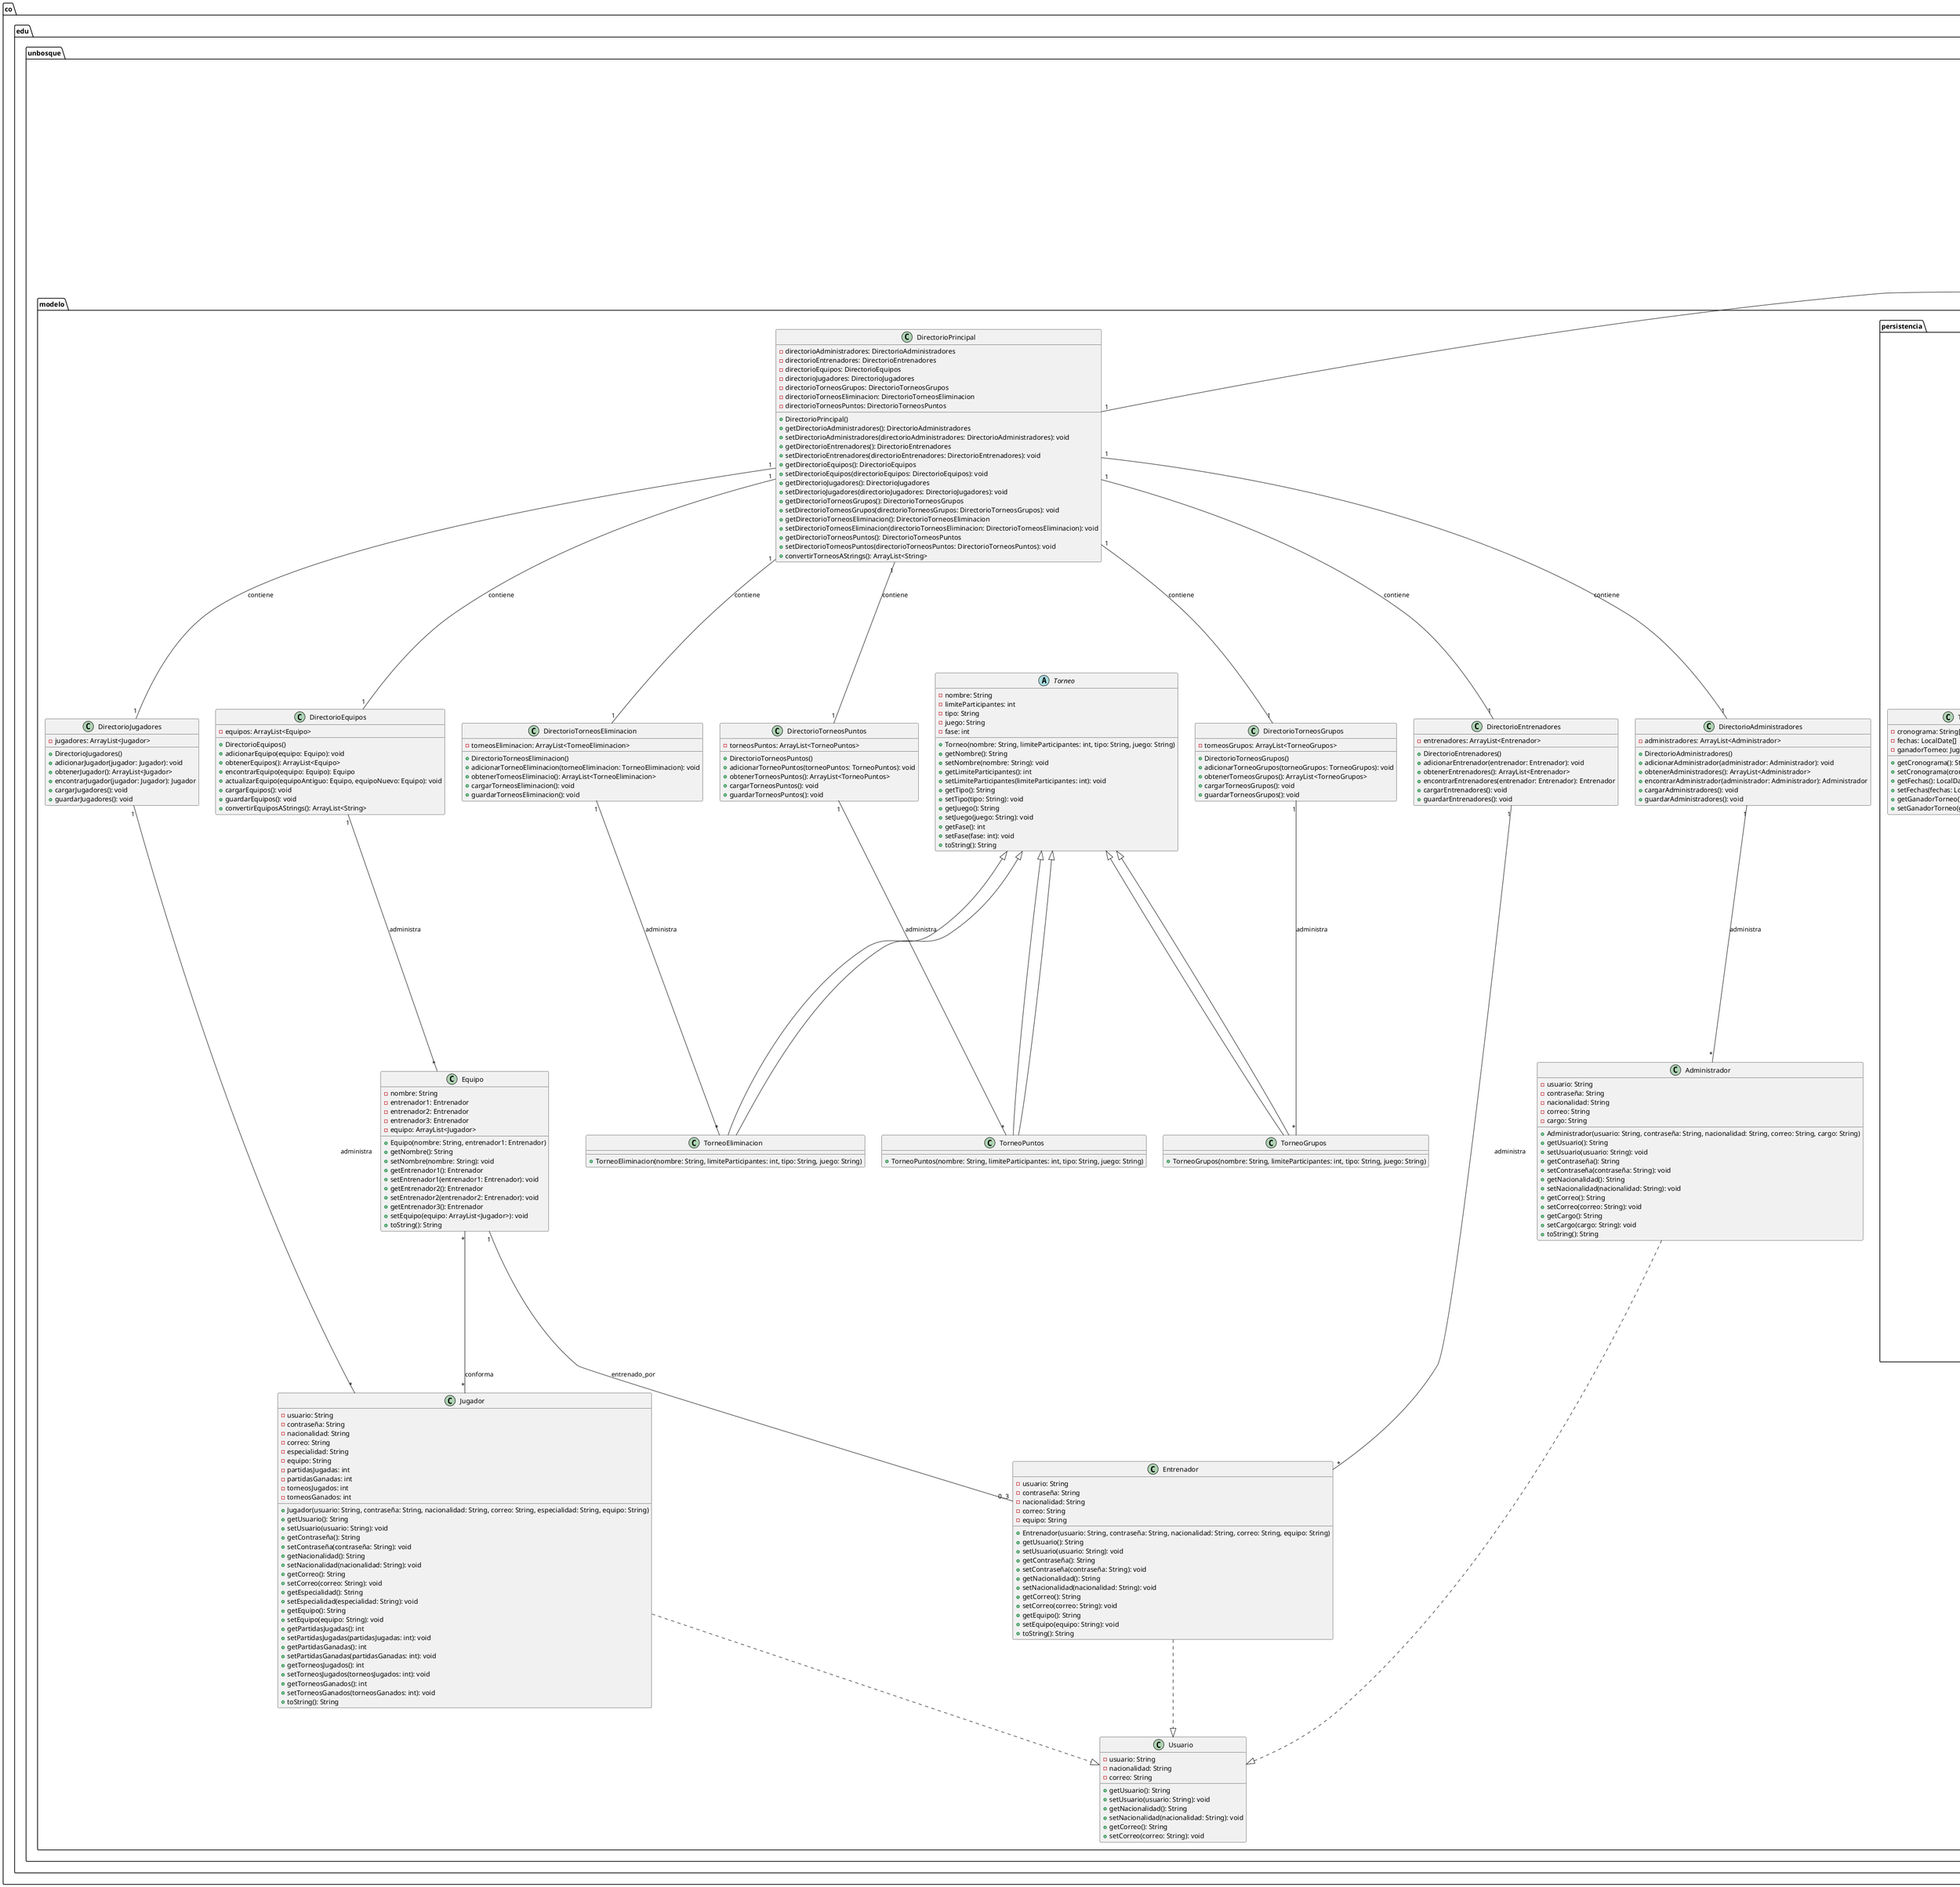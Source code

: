@startuml
' =========================
' MODELO
' =========================
package "co.edu.unbosque.modelo" {
    class Usuario {
        - usuario: String
        - nacionalidad: String
        - correo: String
        + getUsuario(): String
        + setUsuario(usuario: String): void
        + getNacionalidad(): String
        + setNacionalidad(nacionalidad: String): void
        + getCorreo(): String
        + setCorreo(correo: String): void
    }

    class Administrador {
        - usuario: String
        - contraseña: String
        - nacionalidad: String
        - correo: String
        - cargo: String
        + Administrador(usuario: String, contraseña: String, nacionalidad: String, correo: String, cargo: String)
        + getUsuario(): String
        + setUsuario(usuario: String): void
        + getContraseña(): String
        + setContraseña(contraseña: String): void
        + getNacionalidad(): String
        + setNacionalidad(nacionalidad: String): void
        + getCorreo(): String
        + setCorreo(correo: String): void
        + getCargo(): String
        + setCargo(cargo: String): void
        + toString(): String
    }

    class Entrenador {
        - usuario: String
        - contraseña: String
        - nacionalidad: String
        - correo: String
        - equipo: String
        + Entrenador(usuario: String, contraseña: String, nacionalidad: String, correo: String, equipo: String)
        + getUsuario(): String
        + setUsuario(usuario: String): void
        + getContraseña(): String
        + setContraseña(contraseña: String): void
        + getNacionalidad(): String
        + setNacionalidad(nacionalidad: String): void
        + getCorreo(): String
        + setCorreo(correo: String): void
        + getEquipo(): String
        + setEquipo(equipo: String): void
        + toString(): String
    }

    class Jugador {
        - usuario: String
        - contraseña: String
        - nacionalidad: String
        - correo: String
        - especialidad: String
        - equipo: String
        - partidasJugadas: int
        - partidasGanadas: int
        - torneosJugados: int
        - torneosGanados: int
        + Jugador(usuario: String, contraseña: String, nacionalidad: String, correo: String, especialidad: String, equipo: String)
        + getUsuario(): String
        + setUsuario(usuario: String): void
        + getContraseña(): String
        + setContraseña(contraseña: String): void
        + getNacionalidad(): String
        + setNacionalidad(nacionalidad: String): void
        + getCorreo(): String
        + setCorreo(correo: String): void
        + getEspecialidad(): String
        + setEspecialidad(especialidad: String): void
        + getEquipo(): String
        + setEquipo(equipo: String): void
        + getPartidasJugadas(): int
        + setPartidasJugadas(partidasJugadas: int): void
        + getPartidasGanadas(): int
        + setPartidasGanadas(partidasGanadas: int): void
        + getTorneosJugados(): int
        + setTorneosJugados(torneosJugados: int): void
        + getTorneosGanados(): int
        + setTorneosGanados(torneosGanados: int): void
        + toString(): String
    }

    class Equipo {
        - nombre: String
        - entrenador1: Entrenador
        - entrenador2: Entrenador
        - entrenador3: Entrenador
        - equipo: ArrayList<Jugador>
        + Equipo(nombre: String, entrenador1: Entrenador)
        + getNombre(): String
        + setNombre(nombre: String): void
        + getEntrenador1(): Entrenador
        + setEntrenador1(entrenador1: Entrenador): void
        + getEntrenador2(): Entrenador
        + setEntrenador2(entrenador2: Entrenador): void
        + getEntrenador3(): Entrenador
        + setEquipo(equipo: ArrayList<Jugador>): void
        + toString(): String
    }

    abstract class Torneo {
        - nombre: String
        - limiteParticipantes: int
        - tipo: String
        - juego: String
        - fase: int
        + Torneo(nombre: String, limiteParticipantes: int, tipo: String, juego: String)
        + getNombre(): String
        + setNombre(nombre: String): void
        + getLimiteParticipantes(): int
        + setLimiteParticipantes(limiteParticipantes: int): void
        + getTipo(): String
        + setTipo(tipo: String): void
        + getJuego(): String
        + setJuego(juego: String): void
        + getFase(): int
        + setFase(fase: int): void
        + toString(): String
    }

    class TorneoEliminacion extends Torneo {
        + TorneoEliminacion(nombre: String, limiteParticipantes: int, tipo: String, juego: String)
    }

    class TorneoGrupos extends Torneo {
        + TorneoGrupos(nombre: String, limiteParticipantes: int, tipo: String, juego: String)
    }

    class TorneoPuntos extends Torneo {
        + TorneoPuntos(nombre: String, limiteParticipantes: int, tipo: String, juego: String)
    }

    class DirectorioPrincipal {
        - directorioAdministradores: DirectorioAdministradores
        - directorioEntrenadores: DirectorioEntrenadores
        - directorioEquipos: DirectorioEquipos
        - directorioJugadores: DirectorioJugadores
        - directorioTorneosGrupos: DirectorioTorneosGrupos
        - directorioTorneosEliminacion: DirectorioTorneosEliminacion
        - directorioTorneosPuntos: DirectorioTorneosPuntos
        + DirectorioPrincipal()
        + getDirectorioAdministradores(): DirectorioAdministradores
        + setDirectorioAdministradores(directorioAdministradores: DirectorioAdministradores): void
        + getDirectorioEntrenadores(): DirectorioEntrenadores
        + setDirectorioEntrenadores(directorioEntrenadores: DirectorioEntrenadores): void
        + getDirectorioEquipos(): DirectorioEquipos
        + setDirectorioEquipos(directorioEquipos: DirectorioEquipos): void
        + getDirectorioJugadores(): DirectorioJugadores
        + setDirectorioJugadores(directorioJugadores: DirectorioJugadores): void
        + getDirectorioTorneosGrupos(): DirectorioTorneosGrupos
        + setDirectorioTorneosGrupos(directorioTorneosGrupos: DirectorioTorneosGrupos): void
        + getDirectorioTorneosEliminacion(): DirectorioTorneosEliminacion
        + setDirectorioTorneosEliminacion(directorioTorneosEliminacion: DirectorioTorneosEliminacion): void
        + getDirectorioTorneosPuntos(): DirectorioTorneosPuntos
        + setDirectorioTorneosPuntos(directorioTorneosPuntos: DirectorioTorneosPuntos): void
        + convertirTorneosAStrings(): ArrayList<String>
    }

    class DirectorioAdministradores {
        - administradores: ArrayList<Administrador>
        + DirectorioAdministradores()
        + adicionarAdministrador(administrador: Administrador): void
        + obtenerAdministradores(): ArrayList<Administrador>
        + encontrarAdministrador(administrador: Administrador): Administrador
        + cargarAdministradores(): void
        + guardarAdministradores(): void
    }

    class DirectorioEntrenadores {
        - entrenadores: ArrayList<Entrenador>
        + DirectorioEntrenadores()
        + adicionarEntrenador(entrenador: Entrenador): void
        + obtenerEntrenadores(): ArrayList<Entrenador>
        + encontrarEntrenadores(entrenador: Entrenador): Entrenador
        + cargarEntrenadores(): void
        + guardarEntrenadores(): void
    }

    class DirectorioEquipos {
        - equipos: ArrayList<Equipo>
        + DirectorioEquipos()
        + adicionarEquipo(equipo: Equipo): void
        + obtenerEquipos(): ArrayList<Equipo>
        + encontrarEquipo(equipo: Equipo): Equipo
        + actualizarEquipo(equipoAntiguo: Equipo, equipoNuevo: Equipo): void
        + cargarEquipos(): void
        + guardarEquipos(): void
        + convertirEquiposAStrings(): ArrayList<String>
    }

    class DirectorioJugadores {
        - jugadores: ArrayList<Jugador>
        + DirectorioJugadores()
        + adicionarJugador(jugador: Jugador): void
        + obtenerJugador(): ArrayList<Jugador>
        + encontrarJugador(jugador: Jugador): Jugador
        + cargarJugadores(): void
        + guardarJugadores(): void
    }

    class DirectorioTorneosGrupos {
        - torneosGrupos: ArrayList<TorneoGrupos>
        + DirectorioTorneosGrupos()
        + adicionarTorneoGrupos(torneoGrupos: TorneoGrupos): void
        + obtenerTorneosGrupos(): ArrayList<TorneoGrupos>
        + cargarTorneosGrupos(): void
        + guardarTorneosGrupos(): void
    }

    class DirectorioTorneosEliminacion {
        - torneosEliminacion: ArrayList<TorneoEliminacion>
        + DirectorioTorneosEliminacion()
        + adicionarTorneoEliminacion(torneoEliminacion: TorneoEliminacion): void
        + obtenerTorneosEliminacio(): ArrayList<TorneoEliminacion>
        + cargarTorneosEliminacion(): void
        + guardarTorneosEliminacion(): void
    }

    class DirectorioTorneosPuntos {
        - torneosPuntos: ArrayList<TorneoPuntos>
        + DirectorioTorneosPuntos()
        + adicionarTorneoPuntos(torneoPuntos: TorneoPuntos): void
        + obtenerTorneosPuntos(): ArrayList<TorneoPuntos>
        + cargarTorneosPuntos(): void
        + guardarTorneosPuntos(): void
    }
}

' =========================
' VISTA
' =========================
package "co.edu.unbosque.vista" {
    class Vista {
        - ventanaAvanzeTorneo: VentanaAvanzeYInicioTorneo
        - ventanaCrearEquipo: VentanaCrearEquipo
        - ventanaCrearTorneo: VentanaCrearTorneo
        - ventanaCronograma: VentanaCronograma
        - ventanaDatosTorneo: VentanaDatosTorneo
        - ventanaInicioSesion: VentanaInicioSesion
        - ventanaPrincipalAdmin: VentanaPrincipalAdmin
        - ventanaPrincipalEntrenador: VentanaPrincipalEntrenador
        - ventanaPrincipalJugador: VentanaPrincipalJugador
        - ventanaRegistroAdmin: VentanaRegistroAdmin
        - ventanaRegistroEntrenador: VentanaRegistroEntrenador
        - ventanaRegistroJugador: VentanaRegistroJugador
        + Vista()
        + mostrarMensaje(mensaje: String): void
        + getVentanaAvanzeTorneo(): VentanaAvanzeYInicioTorneo
        + getVentanaCrearEquipo(): VentanaCrearEquipo
        + getVentanaCrearTorneo(): VentanaCrearTorneo
        + getVentanaCronograma(): VentanaCronograma
        + getVentanaDatosTorneo(): VentanaDatosTorneo
        + getVentanaInicioSesion(): VentanaInicioSesion
        + getVentanaPrincipalAdmin(): VentanaPrincipalAdmin
        + getVentanaPrincipalEntrenador(): VentanaPrincipalEntrenador
        + getVentanaPrincipalJugador(): VentanaPrincipalJugador
        + getVentanaRegistroAdmin(): VentanaRegistroAdmin
        + getVentanaRegistroEntrenador(): VentanaRegistroEntrenador
        + getVentanaRegistroJugador(): VentanaRegistroJugador
    }

    class VentanaAvanzeYInicioTorneo {
        - panelAvanceYInicioTorneo: PanelAvanceYInicioTorneo
        + VentanaAvanzeYInicioTorneo()
        + getPanelAvanceYInicioTorneo(): PanelAvanceYInicioTorneo
        + setPanelAvanceYInicioTorneo(panelAvanceYInicioTorneo: PanelAvanceYInicioTorneo): void
    }

    class VentanaCrearEquipo {
        - panelCrearEquipo: PanelCrearEquipo
        + VentanaCrearEquipo()
        + getPanelCrearEquipo(): PanelCrearEquipo
        + setPanelCrearEquipo(panelCrearEquipo: PanelCrearEquipo): void
    }

    class VentanaCrearTorneo {
        - panelCrearTorneo: PanelCrearTorneo
        + VentanaCrearTorneo()
        + getPanelCrearTorneo(): PanelCrearTorneo
        + setPanelCrearTorneo(panelCrearTorneo: PanelCrearTorneo): void
    }

    class VentanaCronograma {
        - panelCronograma: PanelCronograma
        + VentanaCronograma()
        + getPanelCronograma(): PanelCronograma
        + setPanelCronograma(panelCronograma: PanelCronograma): void
    }

    class VentanaDatosTorneo {
        - panelDatosTorneo: PanelDatosTorneo
        + VentanaDatosTorneo()
        + getPanelDatosTorneo(): PanelDatosTorneo
        + setPanelDatosTorneo(panelDatosTorneo: PanelDatosTorneo): void
    }

    class VentanaInicioSesion {
        - panelInicioSesion: PanelInicioSesion
        + VentanaInicioSesion()
        + getPanelInicioSesion(): PanelInicioSesion
        + setPanelInicioSesion(panelInicioSesion: PanelInicioSesion): void
    }

    class VentanaPrincipalAdmin {
        - panelPrincipalAdmin: PanelPrincipalAdmin
        + VentanaPrincipalAdmin()
        + getPanelPrincipalAdmin(): PanelPrincipalAdmin
        + setPanelPrincipalAdmin(panelPrincipalAdmin: PanelPrincipalAdmin): void
    }

    class VentanaPrincipalEntrenador {
        - panelPrincipalEntrenador: PanelPrincipalEntrenador
        + VentanaPrincipalEntrenador()
        + getPanelPrincipalEntrenador(): PanelPrincipalEntrenador
        + setPanelPrincipalEntrenador(panelPrincipalEntrenador: PanelPrincipalEntrenador): void
    }

    class VentanaPrincipalJugador {
        - panelPrincipalJugador: PanelPrincipalJugador
        + VentanaPrincipalJugador()
        + getPanelPrincipalJugador(): PanelPrincipalJugador
        + setPanelPrincipalJugador(panelPrincipalJugador: PanelPrincipalJugador): void
    }

    class VentanaRegistroAdmin {
        - panelRegistroAdmin: PanelRegistroAdmin
        + VentanaRegistroAdmin()
        + getPanelRegistroAdmin(): PanelRegistroAdmin
        + setPanelRegistroAdmin(panelRegistroAdmin: PanelRegistroAdmin): void
    }

    class VentanaRegistroEntrenador {
        - panelRegistroEntrenador: PanelRegistroEntrenador
        + VentanaRegistroEntrenador()
        + getPanelRegistroEntrenador(): PanelRegistroEntrenador
        + setPanelRegistroEntrenador(panelRegistroEntrenador: PanelRegistroEntrenador): void
    }

    class VentanaRegistroJugador {
        - panelRegistroJugador: PanelRegistroJugador
        + VentanaRegistroJugador()
        + getPanelRegistroJugador(): PanelRegistroJugador
        + setPanelRegistroJugador(panelRegistroJugador: PanelRegistroJugador): void
    }

     class PanelAvanceYInicioTorneo {
        - btnVolver: JButton
        - btnAvanzarFase: JButton
        - btnCronograma: JButton
        - btnIniciarTorneo: JButton
        + PanelAvanceYInicioTorneo()
        + getBtnVolver(): JButton
        + setBtnVolver(btnVolver: JButton): void
        + getBtnAvanzarFase(): JButton
        + setBtnAvanzarFase(btnAvanzarFase: JButton): void
        + getBtnCronograma(): JButton
        + setBtnCronograma(btnCronograma: JButton): void
        + getBtnIniciarTorneo(): JButton
        + setBtnIniciarTorneo(btnIniciarTorneo: JButton): void
        + inicializarComponentes(): void
    }

    class PanelCrearEquipo {
        - campoNombreEquipo: JTextField
        - campoEntrenador1: JTextField
        - campoEntrenador2: JTextField
        - campoEntrenador3: JTextField
        - listaJugadores: JList<String>
        - botonAgregarJugador: JButton
        - botonCrearEquipo: JButton
        - botonVolver: JButton
        + getCampoNombreEquipo(): JTextField
        + getCampoEntrenador1(): JTextField
        + getCampoEntrenador2(): JTextField
        + getCampoEntrenador3(): JTextField
        + getListaJugadores(): JList<String>
        + getBotonAgregarJugador(): JButton
        + getBotonCrearEquipo(): JButton
        + getBotonVolver(): JButton
    }
    class PanelCrearTorneo {
        - campoNombre: JTextField
        - campoLimiteParticipantes: JTextField
        - campoTipo: JComboBox<String>
        - campoJuego: JTextField
        - botonCrear: JButton
        - botonVolver: JButton
        + getCampoNombre(): JTextField
        + getCampoLimiteParticipantes(): JTextField
        + getCampoTipo(): JComboBox<String>
        + getCampoJuego(): JTextField
        + getBotonCrear(): JButton
        + getBotonVolver(): JButton
    }

    class PanelCronograma {
        - modeloTabla: DefaultTableModel
        - tablaCronograma: JTable
        - botonVolver: JButton
        + PanelCronograma()
        + getBotonVolver(): JButton
        + setBotonVolver(botonVolver: JButton): void
        + actualizarCronogramaGeneral(datos: Object[][]): void
    }

    class PanelDatosTorneo {
        - panelIzquierda: JPanel
        - panelDerecha: JPanel
        - botonVolver: JButton
        - botonCronograma: JButton
        - lblNombre: JLabel
        - lblParticipantesRestantes: JLabel
        - lblEliminados: JLabel
        - lblTipo: JLabel
        - listModel: DefaultListModel<String>
        - listParticipantesRestantes: JList<String>
        + PanelDatosTorneo()
        + getPanelIzquierda(): JPanel
        + setPanelIzquierda(panelIzquierda: JPanel): void
        + getPanelDerecha(): JPanel
        + setPanelDerecha(panelDerecha: JPanel): void
        + getBotonVolver(): JButton
        + setBotonVolver(botonVolver: JButton): void
        + getBotonCronograma(): JButton
        + setBotonCronograma(botonCronograma: JButton): void
        + getLblNombre(): JLabel
        + setLblNombre(lblNombre: JLabel): void
        + getLblParticipantesRestantes(): JLabel
        + setLblParticipantesRestantes(lblParticipantesRestantes: JLabel): void
        + getLblEliminados(): JLabel
        + setLblEliminados(lblEliminados: JLabel): void
        + getLblTipo(): JLabel
        + setLblTipo(lblTipo: JLabel): void
        + getListModel(): DefaultListModel<String>
        + setListModel(listModel: DefaultListModel<String>): void
        + getListParticipantesRestantes(): JList<String>
        + setListParticipantesRestantes(listParticipantesRestantes: JList<String>): void
        + actualizarEliminados(eliminados: int): void
        + actualizarTipo(tipo: String): void
        + actualizarParticipantesRestantesList(participantes: String[]): void
    }

    class PanelInicioSesion {
        - campoUsuario: JTextField
        - campoContraseña: JPasswordField
        - botonIniciarSesion: JButton
        - botonRegistrar: JButton
        - botonSalir: JButton
        + getCampoUsuario(): JTextField
        + getCampoContraseña(): JPasswordField
        + getBotonIniciarSesion(): JButton
        + getBotonRegistrar(): JButton
        + getBotonSalir(): JButton
    }

    class PanelPrincipalAdmin {
        - botonVolver: JButton
        - botonRegistrarAdmin: JButton
        - listaTorneos: JList<String>
        - valorUsuario: JLabel
        - valorCargo: JLabel
        - valorCorreo: JLabel
        - valorNacionalidad: JLabel
        + getBotonVolver(): JButton
        + setBotonVolver(botonVolver: JButton): void
        + getBotonRegistrarAdmin(): JButton
        + setBotonRegistrarAdmin(botonRegistrarAdmin: JButton): void
        + llenarListaTorneos(torneos: ArrayList<String>): void
        + actualizarDatosAdmin(usuario: String, cargo: String, correo: String, nacionalidad: String): void
    }

    class PanelPrincipalEntrenador {
        - botonVolver: JButton
        - botonRegistrarEquipo: JButton
        - botonVerTorneos: JButton
        - listaEquipos: JList<String>
        - valorUsuario: JLabel
        - valorCorreo: JLabel
        - valorNacionalidad: JLabel
        + getBotonVolver(): JButton
        + setBotonVolver(botonVolver: JButton): void
        + getBotonRegistrarEquipo(): JButton
        + setBotonRegistrarEquipo(botonRegistrarEquipo: JButton): void
        + getBotonVerTorneos(): JButton
        + setBotonVerTorneos(botonVerTorneos: JButton): void
        + llenarListaEquipos(equipos: ArrayList<String>): void
        + actualizarDatosEntrenador(usuario: String, correo: String, nacionalidad: String): void
    }

    class PanelPrincipalJugador {
        - botonVolver: JButton
        - botonVerTorneos: JButton
        - listaTorneos: JList<String>
        - valorUsuario: JLabel
        - valorCorreo: JLabel
        - valorNacionalidad: JLabel
        - valorEspecialidad: JLabel
        + getBotonVolver(): JButton
        + setBotonVolver(botonVolver: JButton): void
        + getBotonVerTorneos(): JButton
        + setBotonVerTorneos(botonVerTorneos: JButton): void
        + llenarListaTorneos(torneos: ArrayList<String>): void
        + actualizarDatosJugador(usuario: String, correo: String, nacionalidad: String, especialidad: String): void
    }

    class PanelRegistroAdmin {
        - campoUsuario: JTextField
        - campoContraseña: JPasswordField
        - campoCorreo: JTextField
        - campoNacionalidad: JTextField
        - campoCargo: JTextField
        - botonRegistrar: JButton
        - botonVolver: JButton
        + getCampoUsuario(): JTextField
        + getCampoContraseña(): JPasswordField
        + getCampoCorreo(): JTextField
        + getCampoNacionalidad(): JTextField
        + getCampoCargo(): JTextField
        + getBotonRegistrar(): JButton
        + getBotonVolver(): JButton
    }

    class PanelRegistroEntrenador {
        - campoUsuario: JTextField
        - campoContraseña: JPasswordField
        - campoCorreo: JTextField
        - campoNacionalidad: JTextField
        - campoEquipo: JTextField
        - botonRegistrar: JButton
        - botonVolver: JButton
        + getCampoUsuario(): JTextField
        + getCampoContraseña(): JPasswordField
        + getCampoCorreo(): JTextField
        + getCampoNacionalidad(): JTextField
        + getCampoEquipo(): JTextField
        + getBotonRegistrar(): JButton
        + getBotonVolver(): JButton
    }

    class PanelRegistroJugador {
        - campoUsuario: JTextField
        - campoContraseña: JPasswordField
        - campoCorreo: JTextField
        - campoNacionalidad: JTextField
        - campoEspecialidad: JTextField
        - campoEquipo: JTextField
        - botonRegistrar: JButton
        - botonVolver: JButton
        + getCampoUsuario(): JTextField
        + getCampoContraseña(): JPasswordField
        + getCampoCorreo(): JTextField
        + getCampoNacionalidad(): JTextField
        + getCampoEspecialidad(): JTextField
        + getCampoEquipo(): JTextField
        + getBotonRegistrar(): JButton
        + getBotonVolver(): JButton
    }
}

' =========================
' CONTROLADOR
' =========================
package "co.edu.unbosque.controlador" {
    class Controlador {
        - vista: Vista
        - directorioPrincipal: DirectorioPrincipal
        + Controlador()
        + actionPerformed(e: ActionEvent): void
        + asignarOyentes(): void
        + actualizarListaEquiposQueEntrena(entrenador: Entrenador): void
        + actualizarListaTorneosActivos(): void
        + actualizarListaTorneosAdmin(): void
        + actualizarListaEquiposDisponibles(): void
        + validarNombreTorneo(nombreTorneo: String): Boolean
        + actualizarComboBoxRegistroJugador(): void
        + ValidarUsuario(usuario: String): Boolean
        + getVista(): Vista
        + setVista(vista: Vista): void
        + getDirectorioPrincipal(): DirectorioPrincipal
        + setDirectorioPrincipal(directorioPrincipal: DirectorioPrincipal): void
        + enviarCorreosNuevoTorneo(nuevoTorneo: Torneo): void
    }
    class Main
}

' =========================
' PERSISTENCIA
' =========================
package "co.edu.unbosque.modelo.persistencia" {

    class Archivo {
        - ubicacionArchivoJugadores: File
        - ubicacionArchivoAdministradores: File
        - ubicacionArchivoEntrenadores: File
        - ubicacionArchivoTorneosEliminacion: File
        - ubicacionArchivoTorneosGrupos: File
        - ubicacionArchivoTorneosPuntos: File
        - ubicacionArchivoEquipos: File
        - entrada: ObjectInputStream
        - salida: ObjectOutputStream
        + Archivo()
        + escribirArchivoJugadores(jugadores: ArrayList<Jugador>): void
        + leerArchivoJugadores(): ArrayList<Jugador>
        + escribirArchivoAdministradores(administradores: ArrayList<Administrador>): void
        + leerArchivoAdministradores(): ArrayList<Administrador>
        + escribirArchivoEntrenadores(entrenadores: ArrayList<Entrenador>): void
        + leerArchivoEntrenadores(): ArrayList<Entrenador>
        + escribirArchivoEquipos(equipos: ArrayList<Equipo>): void
        + leerArchivoEquipos(): ArrayList<Equipo>
        + escribirArchivoTorneosEliminacion(torneos: ArrayList<TorneoEliminacion>): void
        + leerArchivoTorneosEliminacion(): ArrayList<TorneoEliminacion>
        + escribirArchivoTorneosGrupos(torneos: ArrayList<TorneoGrupos>): void
        + leerArchivoTorneosGrupos(): ArrayList<TorneoGrupos>
        + escribirArchivoTorneosPuntos(torneos: ArrayList<TorneoPuntos>): void
        + leerArchivoTorneosPuntos(): ArrayList<TorneoPuntos>
        + setUbicacionArchivoJugadores(ubicacion: File): void
        + getUbicacionArchivoJugadores(): File
        + setUbicacionArchivoAdministradores(ubicacion: File): void
        + getUbicacionArchivoAdministradores(): File
        + setUbicacionArchivoEntrenadores(ubicacion: File): void
        + getUbicacionArchivoEntrenadores(): File
        + setUbicacionArchivoTorneosEliminacion(ubicacion: File): void
        + getUbicacionArchivoTorneosEliminacion(): File
        + setUbicacionArchivoTorneosGrupos(ubicacion: File): void
        + getUbicacionArchivoTorneosGrupos(): File
        + setUbicacionArchivoTorneosPuntos(ubicacion: File): void
        + getUbicacionArchivoTorneosPuntos(): File
        + setUbicacionArchivoEquipos(ubicacion: File): void
        + getUbicacionArchivoEquipos(): File
        + setEntrada(entrada: ObjectInputStream): void
        + getEntrada(): ObjectInputStream
        + setSalida(salida: ObjectOutputStream): void
        + getSalida(): ObjectOutputStream
    }

    interface InterfaceDAO<T> {
        + add(x: T): boolean
        + delete(x: T): boolean
        + find(x: T): T
        + update(x: T, y: T): boolean
        + getAll(): ArrayList<T>
    }

    class DirectorioAdministradoresDAO {
        - administradores: ArrayList<Administrador>
        - archivo: Archivo
        + DirectorioAdministradoresDAO()
        + actualizarAdministradores(): void
        + add(x: Administrador): boolean
        + delete(x: Administrador): boolean
        + find(x: Administrador): Administrador
        + update(x: Administrador, y: Administrador): boolean
        + getAll(): ArrayList<Administrador>
    }

    class DirectorioEntrenadoresDAO {
        - entrenadores: ArrayList<Entrenador>
        - archivo: Archivo
        + DirectorioEntrenadoresDAO()
        + actualizarEntrenadores(): void
        + add(x: Entrenador): boolean
        + delete(x: Entrenador): boolean
        + find(x: Entrenador): Entrenador
        + update(x: Entrenador, y: Entrenador): boolean
        + getAll(): ArrayList<Entrenador>
    }

    class DirectorioEquiposDAO {
        - equipos: ArrayList<Equipo>
        - archivo: Archivo
        + DirectorioEquiposDAO()
        + actualizarEquipos(): void
        + add(x: Equipo): boolean
        + delete(x: Equipo): boolean
        + find(x: Equipo): Equipo
        + update(x: Equipo, y: Equipo): boolean
        + getAll(): ArrayList<Equipo>
    }

    class DirectorioJugadoresDAO {
        - jugadores: ArrayList<Jugador>
        - archivo: Archivo
        + DirectorioJugadoresDAO()
        + actualizarJugadores(): void
        + add(x: Jugador): boolean
        + delete(x: Jugador): boolean
        + find(x: Jugador): Jugador
        + update(x: Jugador, y: Jugador): boolean
        + getAll(): ArrayList<Jugador>
    }

    class DirectorioTorneosGruposDAO {
        - torneosGrupos: ArrayList<TorneoGrupos>
        - archivo: Archivo
        + DirectorioTorneosGruposDAO()
        + actualizarTorneosGrupos(): void
        + add(x: TorneoGrupos): boolean
        + delete(x: TorneoGrupos): boolean
        + find(x: TorneoGrupos): TorneoGrupos
        + update(x: TorneoGrupos, y: TorneoGrupos): boolean
        + getAll(): ArrayList<TorneoGrupos>
    }

    class DirectorioTorneosEliminacionDAO {
        - torneosEliminacion: ArrayList<TorneoEliminacion>
        - archivo: Archivo
        + DirectorioTorneosEliminacionDAO()
        + actualizarTorneosEliminacion(): void
        + add(x: TorneoEliminacion): boolean
        + delete(x: TorneoEliminacion): boolean
        + find(x: TorneoEliminacion): TorneoEliminacion
        + update(x: TorneoEliminacion, y: TorneoEliminacion): boolean
        + getAll(): ArrayList<TorneoEliminacion>
    }

    class DirectorioTorneosPuntosDAO {
        - torneosPuntos: ArrayList<TorneoPuntos>
        - archivo: Archivo
        + DirectorioTorneosPuntosDAO()
        + actualizarTorneosPuntos(): void
        + add(x: TorneoPuntos): boolean
        + delete(x: TorneoPuntos): boolean
        + find(x: TorneoPuntos): TorneoPuntos
        + update(x: TorneoPuntos, y: TorneoPuntos): boolean
        + getAll(): ArrayList<TorneoPuntos>
    }

    class MapHandler {
        + convertirAdministradorAAdministradorDTO(administrador: Administrador): AdministradorDTO
        + convertirAdministradorDTOAAdministrador(adminDTO: AdministradorDTO): Administrador
        + convertirEntrenadorAEntrenadorDTO(entrenador: Entrenador): EntrenadorDTO
        + convertirEntrenadorDTOAEntrenador(entrenadorDTO: EntrenadorDTO): Entrenador
        + convertirJugadorAJugadorDTO(jugador: Jugador): JugadorDTO
        + convertirJugadorDTOAJugador(jugadorDTO: JugadorDTO): Jugador
        + convertirEquipoAEquipoDTO(equipo: Equipo): EquipoDTO
        + convertirEquipoDTOAEquipo(equipoDTO: EquipoDTO): Equipo
        + convertirTorneoEliminacionATorneoEliminacionDTO(torneo: TorneoEliminacion): TorneoEliminacionDTO
        + convertirTorneoEliminacionDTOATorneoEliminacion(dto: TorneoEliminacionDTO): TorneoEliminacion
        + convertirTorneoGruposATorneoGruposDTO(torneo: TorneoGrupos): TorneoGruposDTO
        + convertirTorneoGruposDTOATorneoGrupos(dto: TorneoGruposDTO): TorneoGrupos
        + convertirTorneoPuntosATorneoPuntosDTO(torneo: TorneoPuntos): TorneoPuntosDTO
        + convertirTorneoPuntosDTOATorneoPuntos(dto: TorneoPuntosDTO): TorneoPuntos
        + convertirAdministradoresAAdministradoresDTO(administradores: ArrayList<Administrador>): ArrayList<AdministradorDTO>
        + convertirAdministradoresDTOAAdministradores(administradoresDTO: ArrayList<AdministradorDTO>): ArrayList<Administrador>
        + convertirJugadoresAJugadoresDTO(jugadores: ArrayList<Jugador>): ArrayList<JugadorDTO>
        + convertirJugadoresDTOAJugadores(jugadoresDTO: ArrayList<JugadorDTO>): ArrayList<Jugador>
        + convertirEntrenadoresAEntrenadoresDTO(entrenadores: ArrayList<Entrenador>): ArrayList<EntrenadorDTO>
        + convertirEntrenadoresDTOAEntrenadores(entrenadoresDTO: ArrayList<EntrenadorDTO>): ArrayList<Entrenador>
    }

    class UsuarioDTO {
        - usuario: String
        - contraseña: String
        - nacionalidad: String
        - tipo: String
        - correo: String
        + getUsuario(): String
        + setUsuario(usuario: String): void
        + getContraseña(): String
        + setContraseña(contraseña: String): void
        + getNacionalidad(): String
        + setNacionalidad(nacionalidad: String): void
        + getTipo(): String
        + setTipo(tipo: String): void
        + getCorreo(): String
        + setCorreo(correo: String): void
    }

    class AdministradorDTO extends UsuarioDTO {
        - cargo: String
        + getCargo(): String
        + setCargo(cargo: String): void
    }

    class EntrenadorDTO extends UsuarioDTO {
        - equipo: String
        + getEquipo(): String
        + setEquipo(equipo: String): void
    }

    class JugadorDTO extends UsuarioDTO {
        - partidasJugadas: int
        - torneosJugados: int
        - partidasGanadas: int
        - torneosGanados: int
        - especialidad: String
        - puntos: int
        - equipo: String
        + getPartidasJugadas(): int
        + setPartidasJugadas(partidasJugadas: int): void
        + getTorneosJugados(): int
        + setTorneosJugados(torneosJugados: int): void
        + getPartidasGanadas(): int
        + setPartidasGanadas(partidasGanadas: int): void
        + getTorneosGanados(): int
        + setTorneosGanados(torneosGanados: int): void
        + getEspecialidad(): String
        + setEspecialidad(especialidad: String): void
        + getPuntos(): int
        + setPuntos(puntos: int): void
        + getEquipo(): String
        + setEquipo(equipo: String): void
    }

    class EquipoDTO {
        - nombre: String
        - equipo: ArrayList<JugadorDTO>
        - entrenador1: EntrenadorDTO
        - entrenador2: EntrenadorDTO
        - entrenador3: EntrenadorDTO
        + getNombre(): String
        + setNombre(nombre: String): void
        + getEquipo(): ArrayList<JugadorDTO>
        + setEquipo(equipo: ArrayList<JugadorDTO>): void
        + getEntrenador1(): EntrenadorDTO
        + setEntrenador1(entrenador1: EntrenadorDTO): void
        + getEntrenador2(): EntrenadorDTO
        + setEntrenador2(entrenador2: EntrenadorDTO): void
        + getEntrenador3(): EntrenadorDTO
        + setEntrenador3(entrenador3: EntrenadorDTO): void
    }

    class TorneoDTO {
        - participantes: ArrayList<JugadorDTO>
        - tipo: String
        - nombre: String
        - limiteParticipantes: int
        - juego: String
        - fase: int
        - estado: String
        + getEstado(): String
        + setEstado(estado: String): void
        + getFase(): int
        + setFase(fase: int): void
        + getJuego(): String
        + setJuego(juego: String): void
        + getLimiteParticipantes(): int
        + setLimiteParticipantes(limiteParticipantes: int): void
        + getNombre(): String
        + setNombre(nombre: String): void
        + getTipo(): String
        + setTipo(tipo: String): void
        + getParticipantes(): ArrayList<JugadorDTO>
        + setParticipantes(participantes: ArrayList<JugadorDTO>): void
    }

    class TorneoEliminacionDTO extends TorneoDTO {
        - ganadores: ArrayList<JugadorDTO>
        - eliminados: HashMap<JugadorDTO, Boolean>
        - ganadorTorneo: JugadorDTO
        - cronograma: String[][]
        - fechas: LocalDate[]
        + getGanadores(): ArrayList<JugadorDTO>
        + setGanadores(ganadores: ArrayList<JugadorDTO>): void
        + getEliminados(): HashMap<JugadorDTO, Boolean>
        + setEliminados(eliminados: HashMap<JugadorDTO, Boolean>): void
        + getGanadorTorneo(): JugadorDTO
        + setGanadorTorneo(ganadorTorneo: JugadorDTO): void
        + getCronograma(): String[][]
        + setCronograma(cronograma: String[][]): void
        + getFechas(): LocalDate[]
        + setFechas(fechas: LocalDate[]): void
    }

    class TorneoGruposDTO extends TorneoDTO {
        - equipo1: JugadorDTO[]
        - equipo2: JugadorDTO[]
        - equipo3: JugadorDTO[]
        - equipo4: JugadorDTO[]
        - equipoGanador1: JugadorDTO[]
        - equipoGanador2: JugadorDTO[]
        - equipoGanadorTorneo: JugadorDTO[]
        - eliminados: ArrayList<JugadorDTO>
        - cronograma: String[][]
        - fechas: LocalDate[]
        + getEquipo1(): JugadorDTO[]
        + setEquipo1(equipo1: JugadorDTO[]): void
        + getEquipo2(): JugadorDTO[]
        + setEquipo2(equipo2: JugadorDTO[]): void
        + getEquipo3(): JugadorDTO[]
        + setEquipo3(equipo3: JugadorDTO[]): void
        + getEquipo4(): JugadorDTO[]
        + setEquipo4(equipo4: JugadorDTO[]): void
        + getEquipoGanador1(): JugadorDTO[]
        + setEquipoGanador1(equipoGanador1: JugadorDTO[]): void
        + getEquipoGanador2(): JugadorDTO[]
        + setEquipoGanador2(equipoGanador2: JugadorDTO[]): void
        + getEquipoGanadorTorneo(): JugadorDTO[]
        + setEquipoGanadorTorneo(equipoGanadorTorneo: JugadorDTO[]): void
        + getEliminados(): ArrayList<JugadorDTO>
        + setEliminados(eliminados: ArrayList<JugadorDTO>): void
        + getCronograma(): String[][]
        + setCronograma(cronograma: String[][]): void
        + getFechas(): LocalDate[]
        + setFechas(fechas: LocalDate[]): void
    }

    class TorneoPuntosDTO extends TorneoDTO {
        - cronograma: String[][]
        - fechas: LocalDate[]
        - ganadorTorneo: JugadorDTO
        + getCronograma(): String[][]
        + setCronograma(cronograma: String[][]): void
        + getFechas(): LocalDate[]
        + setFechas(fechas: LocalDate[]): void
        + getGanadorTorneo(): JugadorDTO
        + setGanadorTorneo(ganadorTorneo: JugadorDTO): void
    }


' =========================
' RELACIONES
' =========================
' Modelo
Administrador ..|> Usuario
Entrenador ..|> Usuario
Jugador ..|> Usuario

DirectorioPrincipal "1" -- "1" DirectorioAdministradores : contiene
DirectorioPrincipal "1" -- "1" DirectorioEntrenadores : contiene
DirectorioPrincipal "1" -- "1" DirectorioEquipos : contiene
DirectorioPrincipal "1" -- "1" DirectorioJugadores : contiene
DirectorioPrincipal "1" -- "1" DirectorioTorneosGrupos : contiene
DirectorioPrincipal "1" -- "1" DirectorioTorneosEliminacion : contiene
DirectorioPrincipal "1" -- "1" DirectorioTorneosPuntos : contiene

DirectorioAdministradores "1" -- "*" Administrador : administra
DirectorioEntrenadores "1" -- "*" Entrenador : administra
DirectorioEquipos "1" -- "*" Equipo : administra
DirectorioJugadores "1" -- "*" Jugador : administra
DirectorioTorneosGrupos "1" -- "*" TorneoGrupos : administra
DirectorioTorneosEliminacion "1" -- "*" TorneoEliminacion : administra
DirectorioTorneosPuntos "1" -- "*" TorneoPuntos : administra

Equipo "1" -- "0..3" Entrenador : entrenado_por
Equipo "*" -- "*" Jugador : conforma

Torneo <|-- TorneoEliminacion
Torneo <|-- TorneoGrupos
Torneo <|-- TorneoPuntos

' Vista
Vista "1" -- "1" VentanaAvanzeYInicioTorneo : contiene
Vista "1" -- "1" VentanaCrearEquipo : contiene
Vista "1" -- "1" VentanaCrearTorneo : contiene
Vista "1" -- "1" VentanaCronograma : contiene
Vista "1" -- "1" VentanaDatosTorneo : contiene
Vista "1" -- "1" VentanaInicioSesion : contiene
Vista "1" -- "1" VentanaPrincipalAdmin : contiene
Vista "1" -- "1" VentanaPrincipalEntrenador : contiene
Vista "1" -- "1" VentanaPrincipalJugador : contiene
Vista "1" -- "1" VentanaRegistroAdmin : contiene
Vista "1" -- "1" VentanaRegistroEntrenador : contiene
Vista "1" -- "1" VentanaRegistroJugador : contiene

VentanaAvanzeYInicioTorneo "1" -- "1" PanelAvanceYInicioTorneo : contiene
VentanaCrearEquipo "1" -- "1" PanelCrearEquipo : contiene
VentanaCrearTorneo "1" -- "1" PanelCrearTorneo : contiene
VentanaCronograma "1" -- "1" PanelCronograma : contiene
VentanaDatosTorneo "1" -- "1" PanelDatosTorneo : contiene
VentanaInicioSesion "1" -- "1" PanelInicioSesion : contiene
VentanaPrincipalAdmin "1" -- "1" PanelPrincipalAdmin : contiene
VentanaPrincipalEntrenador "1" -- "1" PanelPrincipalEntrenador : contiene
VentanaPrincipalJugador "1" -- "1" PanelPrincipalJugador : contiene
VentanaRegistroAdmin "1" -- "1" PanelRegistroAdmin : contiene
VentanaRegistroEntrenador "1" -- "1" PanelRegistroEntrenador : contiene
VentanaRegistroJugador "1" -- "1" PanelRegistroJugador : contiene

' Controlador
Controlador "1" -- "1" Vista : usa
Controlador "1" -- "1" DirectorioPrincipal : usa

' Persistencia    ' Relaciones de herencia
    AdministradorDTO --|> UsuarioDTO
    EntrenadorDTO --|> UsuarioDTO
    JugadorDTO --|> UsuarioDTO
    TorneoEliminacionDTO --|> TorneoDTO
    TorneoGruposDTO --|> TorneoDTO
    TorneoPuntosDTO --|> TorneoDTO

    ' Relaciones DAO
    InterfaceDAO <|-- DirectorioAdministradoresDAO
    InterfaceDAO <|-- DirectorioEntrenadoresDAO
    InterfaceDAO <|-- DirectorioEquiposDAO
    InterfaceDAO <|-- DirectorioJugadoresDAO
    InterfaceDAO <|-- DirectorioTorneosGruposDAO
    InterfaceDAO <|-- DirectorioTorneosEliminacionDAO
    InterfaceDAO <|-- DirectorioTorneosPuntosDAO

    DirectorioAdministradoresDAO "1" -- "1" Archivo : usa
    DirectorioEntrenadoresDAO "1" -- "1" Archivo : usa
    DirectorioEquiposDAO "1" -- "1" Archivo : usa
    DirectorioJugadoresDAO "1" -- "1" Archivo : usa
    DirectorioTorneosGruposDAO "1" -- "1" Archivo : usa
    DirectorioTorneosEliminacionDAO "1" -- "1" Archivo : usa
    DirectorioTorneosPuntosDAO "1" -- "1" Archivo : usa
}

@enduml